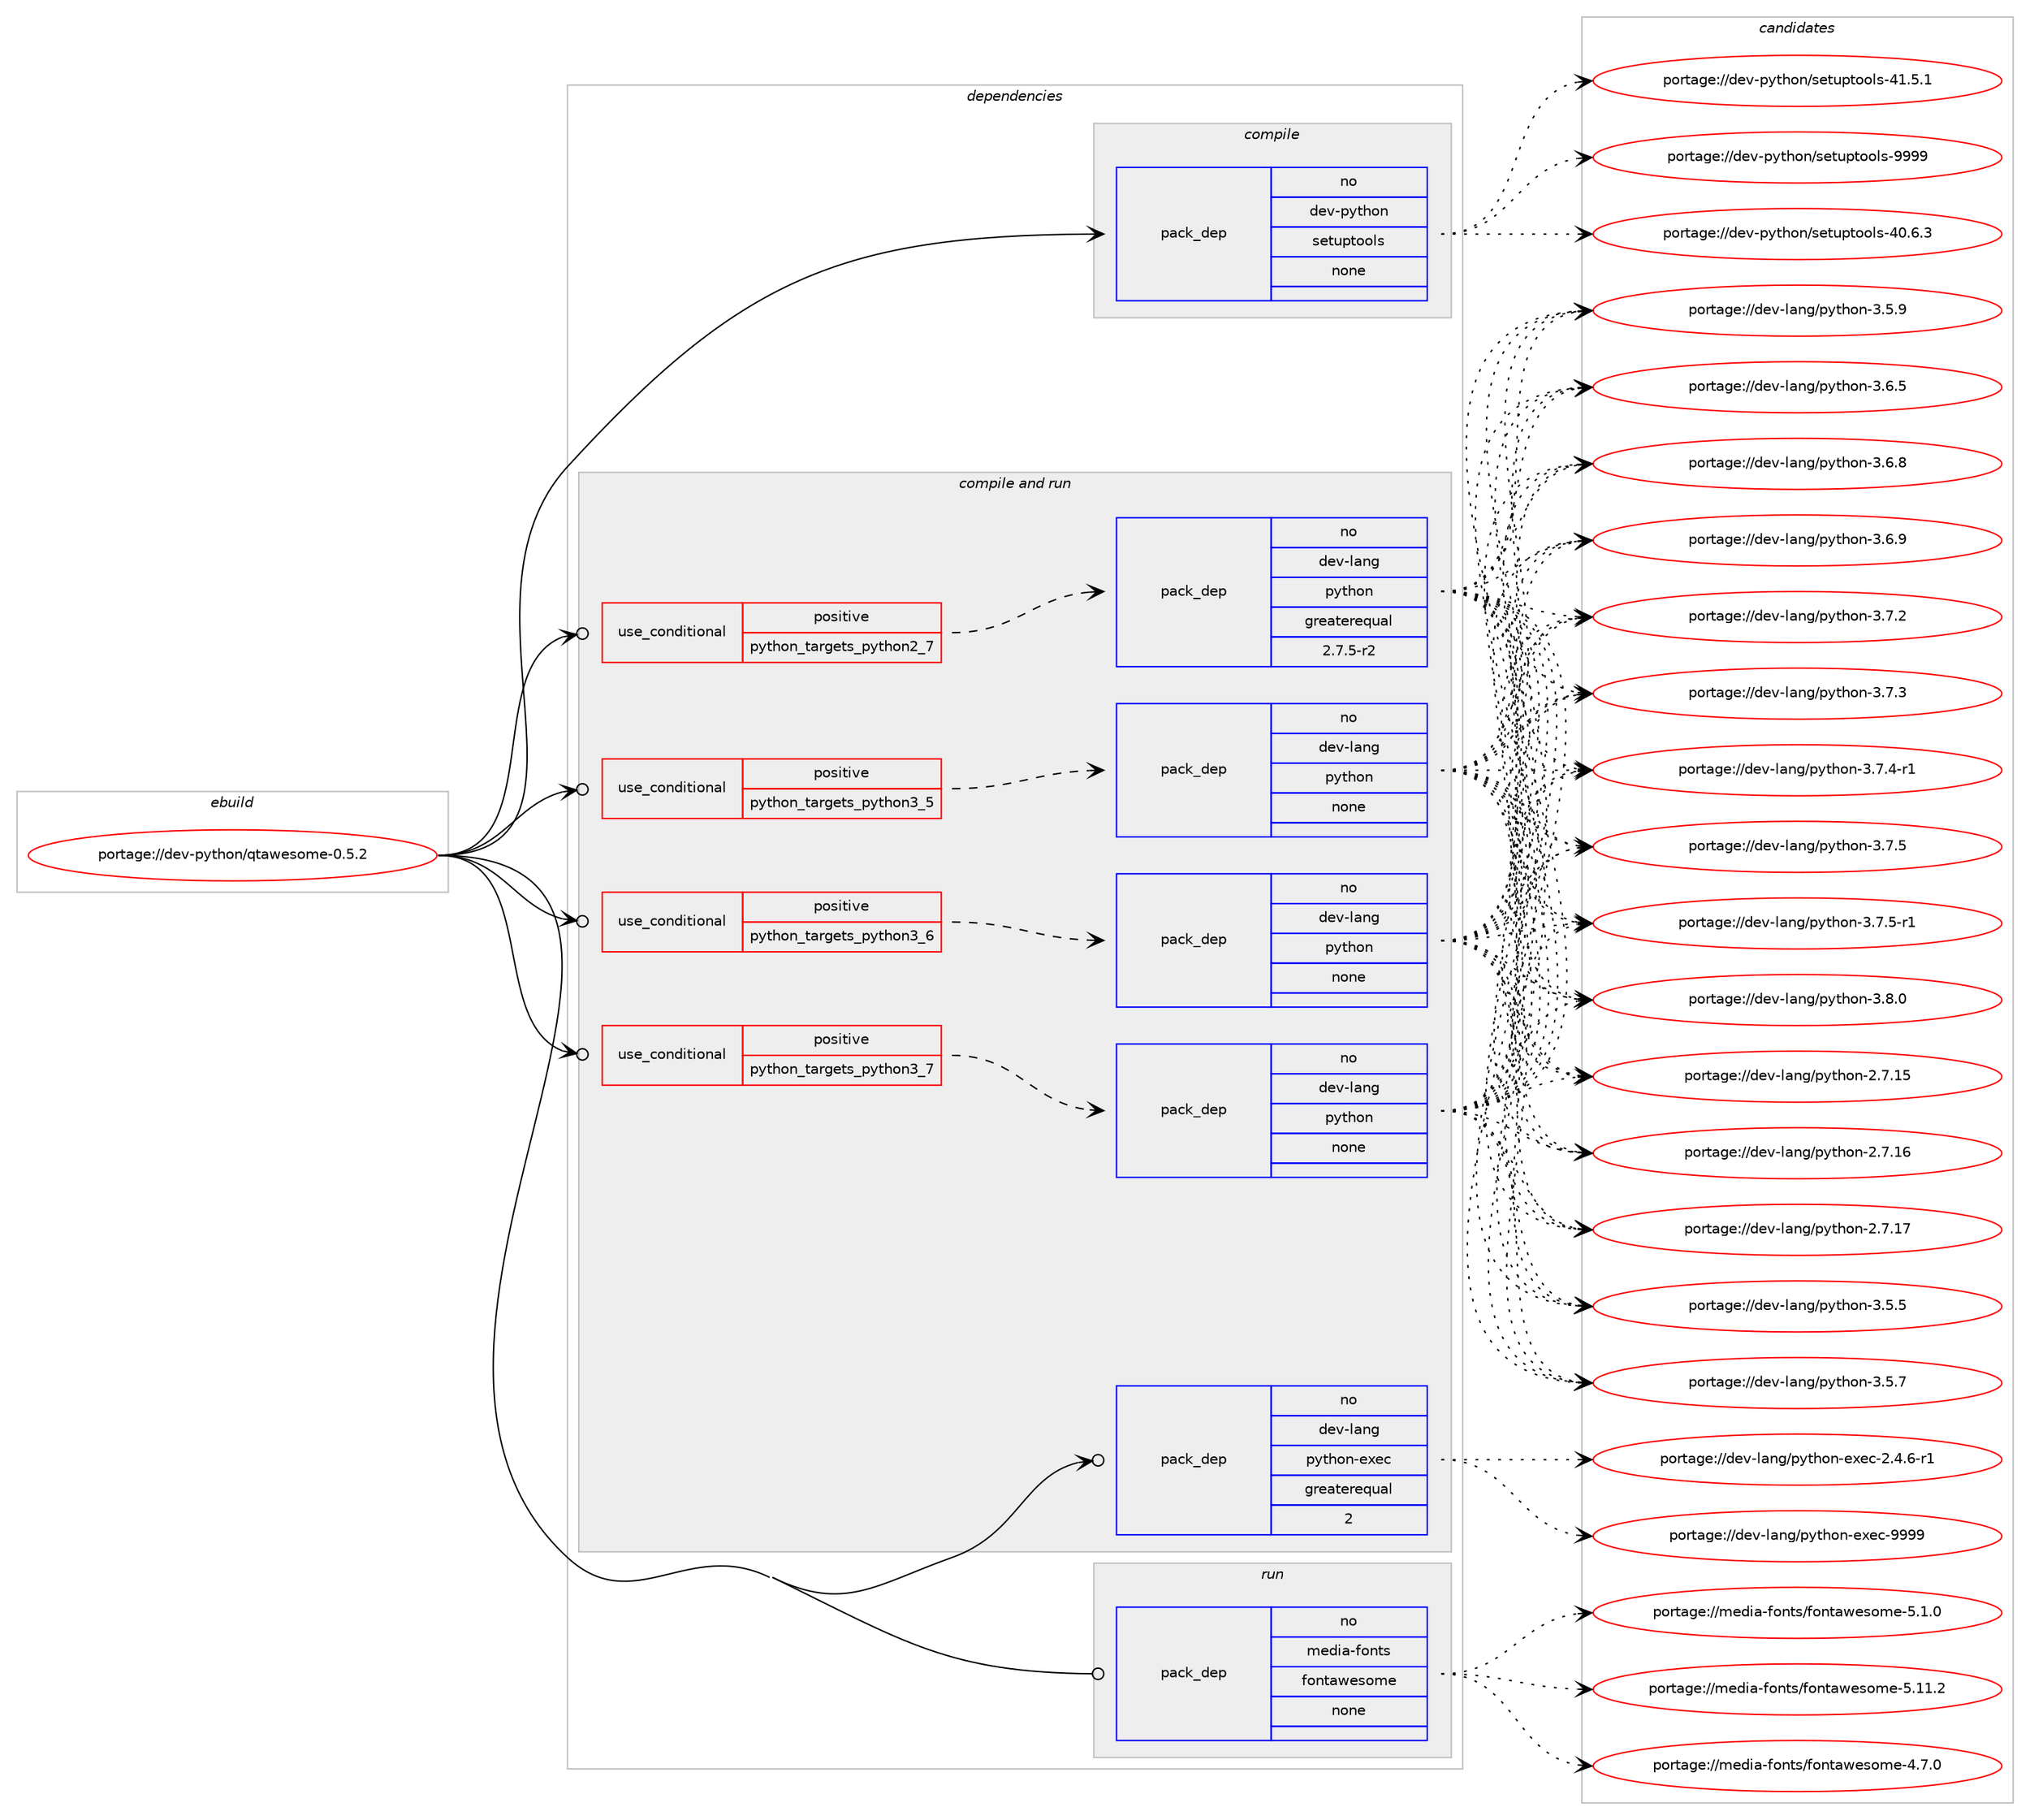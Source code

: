 digraph prolog {

# *************
# Graph options
# *************

newrank=true;
concentrate=true;
compound=true;
graph [rankdir=LR,fontname=Helvetica,fontsize=10,ranksep=1.5];#, ranksep=2.5, nodesep=0.2];
edge  [arrowhead=vee];
node  [fontname=Helvetica,fontsize=10];

# **********
# The ebuild
# **********

subgraph cluster_leftcol {
color=gray;
rank=same;
label=<<i>ebuild</i>>;
id [label="portage://dev-python/qtawesome-0.5.2", color=red, width=4, href="../dev-python/qtawesome-0.5.2.svg"];
}

# ****************
# The dependencies
# ****************

subgraph cluster_midcol {
color=gray;
label=<<i>dependencies</i>>;
subgraph cluster_compile {
fillcolor="#eeeeee";
style=filled;
label=<<i>compile</i>>;
subgraph pack128266 {
dependency169313 [label=<<TABLE BORDER="0" CELLBORDER="1" CELLSPACING="0" CELLPADDING="4" WIDTH="220"><TR><TD ROWSPAN="6" CELLPADDING="30">pack_dep</TD></TR><TR><TD WIDTH="110">no</TD></TR><TR><TD>dev-python</TD></TR><TR><TD>setuptools</TD></TR><TR><TD>none</TD></TR><TR><TD></TD></TR></TABLE>>, shape=none, color=blue];
}
id:e -> dependency169313:w [weight=20,style="solid",arrowhead="vee"];
}
subgraph cluster_compileandrun {
fillcolor="#eeeeee";
style=filled;
label=<<i>compile and run</i>>;
subgraph cond37647 {
dependency169314 [label=<<TABLE BORDER="0" CELLBORDER="1" CELLSPACING="0" CELLPADDING="4"><TR><TD ROWSPAN="3" CELLPADDING="10">use_conditional</TD></TR><TR><TD>positive</TD></TR><TR><TD>python_targets_python2_7</TD></TR></TABLE>>, shape=none, color=red];
subgraph pack128267 {
dependency169315 [label=<<TABLE BORDER="0" CELLBORDER="1" CELLSPACING="0" CELLPADDING="4" WIDTH="220"><TR><TD ROWSPAN="6" CELLPADDING="30">pack_dep</TD></TR><TR><TD WIDTH="110">no</TD></TR><TR><TD>dev-lang</TD></TR><TR><TD>python</TD></TR><TR><TD>greaterequal</TD></TR><TR><TD>2.7.5-r2</TD></TR></TABLE>>, shape=none, color=blue];
}
dependency169314:e -> dependency169315:w [weight=20,style="dashed",arrowhead="vee"];
}
id:e -> dependency169314:w [weight=20,style="solid",arrowhead="odotvee"];
subgraph cond37648 {
dependency169316 [label=<<TABLE BORDER="0" CELLBORDER="1" CELLSPACING="0" CELLPADDING="4"><TR><TD ROWSPAN="3" CELLPADDING="10">use_conditional</TD></TR><TR><TD>positive</TD></TR><TR><TD>python_targets_python3_5</TD></TR></TABLE>>, shape=none, color=red];
subgraph pack128268 {
dependency169317 [label=<<TABLE BORDER="0" CELLBORDER="1" CELLSPACING="0" CELLPADDING="4" WIDTH="220"><TR><TD ROWSPAN="6" CELLPADDING="30">pack_dep</TD></TR><TR><TD WIDTH="110">no</TD></TR><TR><TD>dev-lang</TD></TR><TR><TD>python</TD></TR><TR><TD>none</TD></TR><TR><TD></TD></TR></TABLE>>, shape=none, color=blue];
}
dependency169316:e -> dependency169317:w [weight=20,style="dashed",arrowhead="vee"];
}
id:e -> dependency169316:w [weight=20,style="solid",arrowhead="odotvee"];
subgraph cond37649 {
dependency169318 [label=<<TABLE BORDER="0" CELLBORDER="1" CELLSPACING="0" CELLPADDING="4"><TR><TD ROWSPAN="3" CELLPADDING="10">use_conditional</TD></TR><TR><TD>positive</TD></TR><TR><TD>python_targets_python3_6</TD></TR></TABLE>>, shape=none, color=red];
subgraph pack128269 {
dependency169319 [label=<<TABLE BORDER="0" CELLBORDER="1" CELLSPACING="0" CELLPADDING="4" WIDTH="220"><TR><TD ROWSPAN="6" CELLPADDING="30">pack_dep</TD></TR><TR><TD WIDTH="110">no</TD></TR><TR><TD>dev-lang</TD></TR><TR><TD>python</TD></TR><TR><TD>none</TD></TR><TR><TD></TD></TR></TABLE>>, shape=none, color=blue];
}
dependency169318:e -> dependency169319:w [weight=20,style="dashed",arrowhead="vee"];
}
id:e -> dependency169318:w [weight=20,style="solid",arrowhead="odotvee"];
subgraph cond37650 {
dependency169320 [label=<<TABLE BORDER="0" CELLBORDER="1" CELLSPACING="0" CELLPADDING="4"><TR><TD ROWSPAN="3" CELLPADDING="10">use_conditional</TD></TR><TR><TD>positive</TD></TR><TR><TD>python_targets_python3_7</TD></TR></TABLE>>, shape=none, color=red];
subgraph pack128270 {
dependency169321 [label=<<TABLE BORDER="0" CELLBORDER="1" CELLSPACING="0" CELLPADDING="4" WIDTH="220"><TR><TD ROWSPAN="6" CELLPADDING="30">pack_dep</TD></TR><TR><TD WIDTH="110">no</TD></TR><TR><TD>dev-lang</TD></TR><TR><TD>python</TD></TR><TR><TD>none</TD></TR><TR><TD></TD></TR></TABLE>>, shape=none, color=blue];
}
dependency169320:e -> dependency169321:w [weight=20,style="dashed",arrowhead="vee"];
}
id:e -> dependency169320:w [weight=20,style="solid",arrowhead="odotvee"];
subgraph pack128271 {
dependency169322 [label=<<TABLE BORDER="0" CELLBORDER="1" CELLSPACING="0" CELLPADDING="4" WIDTH="220"><TR><TD ROWSPAN="6" CELLPADDING="30">pack_dep</TD></TR><TR><TD WIDTH="110">no</TD></TR><TR><TD>dev-lang</TD></TR><TR><TD>python-exec</TD></TR><TR><TD>greaterequal</TD></TR><TR><TD>2</TD></TR></TABLE>>, shape=none, color=blue];
}
id:e -> dependency169322:w [weight=20,style="solid",arrowhead="odotvee"];
}
subgraph cluster_run {
fillcolor="#eeeeee";
style=filled;
label=<<i>run</i>>;
subgraph pack128272 {
dependency169323 [label=<<TABLE BORDER="0" CELLBORDER="1" CELLSPACING="0" CELLPADDING="4" WIDTH="220"><TR><TD ROWSPAN="6" CELLPADDING="30">pack_dep</TD></TR><TR><TD WIDTH="110">no</TD></TR><TR><TD>media-fonts</TD></TR><TR><TD>fontawesome</TD></TR><TR><TD>none</TD></TR><TR><TD></TD></TR></TABLE>>, shape=none, color=blue];
}
id:e -> dependency169323:w [weight=20,style="solid",arrowhead="odot"];
}
}

# **************
# The candidates
# **************

subgraph cluster_choices {
rank=same;
color=gray;
label=<<i>candidates</i>>;

subgraph choice128266 {
color=black;
nodesep=1;
choiceportage100101118451121211161041111104711510111611711211611111110811545524846544651 [label="portage://dev-python/setuptools-40.6.3", color=red, width=4,href="../dev-python/setuptools-40.6.3.svg"];
choiceportage100101118451121211161041111104711510111611711211611111110811545524946534649 [label="portage://dev-python/setuptools-41.5.1", color=red, width=4,href="../dev-python/setuptools-41.5.1.svg"];
choiceportage10010111845112121116104111110471151011161171121161111111081154557575757 [label="portage://dev-python/setuptools-9999", color=red, width=4,href="../dev-python/setuptools-9999.svg"];
dependency169313:e -> choiceportage100101118451121211161041111104711510111611711211611111110811545524846544651:w [style=dotted,weight="100"];
dependency169313:e -> choiceportage100101118451121211161041111104711510111611711211611111110811545524946534649:w [style=dotted,weight="100"];
dependency169313:e -> choiceportage10010111845112121116104111110471151011161171121161111111081154557575757:w [style=dotted,weight="100"];
}
subgraph choice128267 {
color=black;
nodesep=1;
choiceportage10010111845108971101034711212111610411111045504655464953 [label="portage://dev-lang/python-2.7.15", color=red, width=4,href="../dev-lang/python-2.7.15.svg"];
choiceportage10010111845108971101034711212111610411111045504655464954 [label="portage://dev-lang/python-2.7.16", color=red, width=4,href="../dev-lang/python-2.7.16.svg"];
choiceportage10010111845108971101034711212111610411111045504655464955 [label="portage://dev-lang/python-2.7.17", color=red, width=4,href="../dev-lang/python-2.7.17.svg"];
choiceportage100101118451089711010347112121116104111110455146534653 [label="portage://dev-lang/python-3.5.5", color=red, width=4,href="../dev-lang/python-3.5.5.svg"];
choiceportage100101118451089711010347112121116104111110455146534655 [label="portage://dev-lang/python-3.5.7", color=red, width=4,href="../dev-lang/python-3.5.7.svg"];
choiceportage100101118451089711010347112121116104111110455146534657 [label="portage://dev-lang/python-3.5.9", color=red, width=4,href="../dev-lang/python-3.5.9.svg"];
choiceportage100101118451089711010347112121116104111110455146544653 [label="portage://dev-lang/python-3.6.5", color=red, width=4,href="../dev-lang/python-3.6.5.svg"];
choiceportage100101118451089711010347112121116104111110455146544656 [label="portage://dev-lang/python-3.6.8", color=red, width=4,href="../dev-lang/python-3.6.8.svg"];
choiceportage100101118451089711010347112121116104111110455146544657 [label="portage://dev-lang/python-3.6.9", color=red, width=4,href="../dev-lang/python-3.6.9.svg"];
choiceportage100101118451089711010347112121116104111110455146554650 [label="portage://dev-lang/python-3.7.2", color=red, width=4,href="../dev-lang/python-3.7.2.svg"];
choiceportage100101118451089711010347112121116104111110455146554651 [label="portage://dev-lang/python-3.7.3", color=red, width=4,href="../dev-lang/python-3.7.3.svg"];
choiceportage1001011184510897110103471121211161041111104551465546524511449 [label="portage://dev-lang/python-3.7.4-r1", color=red, width=4,href="../dev-lang/python-3.7.4-r1.svg"];
choiceportage100101118451089711010347112121116104111110455146554653 [label="portage://dev-lang/python-3.7.5", color=red, width=4,href="../dev-lang/python-3.7.5.svg"];
choiceportage1001011184510897110103471121211161041111104551465546534511449 [label="portage://dev-lang/python-3.7.5-r1", color=red, width=4,href="../dev-lang/python-3.7.5-r1.svg"];
choiceportage100101118451089711010347112121116104111110455146564648 [label="portage://dev-lang/python-3.8.0", color=red, width=4,href="../dev-lang/python-3.8.0.svg"];
dependency169315:e -> choiceportage10010111845108971101034711212111610411111045504655464953:w [style=dotted,weight="100"];
dependency169315:e -> choiceportage10010111845108971101034711212111610411111045504655464954:w [style=dotted,weight="100"];
dependency169315:e -> choiceportage10010111845108971101034711212111610411111045504655464955:w [style=dotted,weight="100"];
dependency169315:e -> choiceportage100101118451089711010347112121116104111110455146534653:w [style=dotted,weight="100"];
dependency169315:e -> choiceportage100101118451089711010347112121116104111110455146534655:w [style=dotted,weight="100"];
dependency169315:e -> choiceportage100101118451089711010347112121116104111110455146534657:w [style=dotted,weight="100"];
dependency169315:e -> choiceportage100101118451089711010347112121116104111110455146544653:w [style=dotted,weight="100"];
dependency169315:e -> choiceportage100101118451089711010347112121116104111110455146544656:w [style=dotted,weight="100"];
dependency169315:e -> choiceportage100101118451089711010347112121116104111110455146544657:w [style=dotted,weight="100"];
dependency169315:e -> choiceportage100101118451089711010347112121116104111110455146554650:w [style=dotted,weight="100"];
dependency169315:e -> choiceportage100101118451089711010347112121116104111110455146554651:w [style=dotted,weight="100"];
dependency169315:e -> choiceportage1001011184510897110103471121211161041111104551465546524511449:w [style=dotted,weight="100"];
dependency169315:e -> choiceportage100101118451089711010347112121116104111110455146554653:w [style=dotted,weight="100"];
dependency169315:e -> choiceportage1001011184510897110103471121211161041111104551465546534511449:w [style=dotted,weight="100"];
dependency169315:e -> choiceportage100101118451089711010347112121116104111110455146564648:w [style=dotted,weight="100"];
}
subgraph choice128268 {
color=black;
nodesep=1;
choiceportage10010111845108971101034711212111610411111045504655464953 [label="portage://dev-lang/python-2.7.15", color=red, width=4,href="../dev-lang/python-2.7.15.svg"];
choiceportage10010111845108971101034711212111610411111045504655464954 [label="portage://dev-lang/python-2.7.16", color=red, width=4,href="../dev-lang/python-2.7.16.svg"];
choiceportage10010111845108971101034711212111610411111045504655464955 [label="portage://dev-lang/python-2.7.17", color=red, width=4,href="../dev-lang/python-2.7.17.svg"];
choiceportage100101118451089711010347112121116104111110455146534653 [label="portage://dev-lang/python-3.5.5", color=red, width=4,href="../dev-lang/python-3.5.5.svg"];
choiceportage100101118451089711010347112121116104111110455146534655 [label="portage://dev-lang/python-3.5.7", color=red, width=4,href="../dev-lang/python-3.5.7.svg"];
choiceportage100101118451089711010347112121116104111110455146534657 [label="portage://dev-lang/python-3.5.9", color=red, width=4,href="../dev-lang/python-3.5.9.svg"];
choiceportage100101118451089711010347112121116104111110455146544653 [label="portage://dev-lang/python-3.6.5", color=red, width=4,href="../dev-lang/python-3.6.5.svg"];
choiceportage100101118451089711010347112121116104111110455146544656 [label="portage://dev-lang/python-3.6.8", color=red, width=4,href="../dev-lang/python-3.6.8.svg"];
choiceportage100101118451089711010347112121116104111110455146544657 [label="portage://dev-lang/python-3.6.9", color=red, width=4,href="../dev-lang/python-3.6.9.svg"];
choiceportage100101118451089711010347112121116104111110455146554650 [label="portage://dev-lang/python-3.7.2", color=red, width=4,href="../dev-lang/python-3.7.2.svg"];
choiceportage100101118451089711010347112121116104111110455146554651 [label="portage://dev-lang/python-3.7.3", color=red, width=4,href="../dev-lang/python-3.7.3.svg"];
choiceportage1001011184510897110103471121211161041111104551465546524511449 [label="portage://dev-lang/python-3.7.4-r1", color=red, width=4,href="../dev-lang/python-3.7.4-r1.svg"];
choiceportage100101118451089711010347112121116104111110455146554653 [label="portage://dev-lang/python-3.7.5", color=red, width=4,href="../dev-lang/python-3.7.5.svg"];
choiceportage1001011184510897110103471121211161041111104551465546534511449 [label="portage://dev-lang/python-3.7.5-r1", color=red, width=4,href="../dev-lang/python-3.7.5-r1.svg"];
choiceportage100101118451089711010347112121116104111110455146564648 [label="portage://dev-lang/python-3.8.0", color=red, width=4,href="../dev-lang/python-3.8.0.svg"];
dependency169317:e -> choiceportage10010111845108971101034711212111610411111045504655464953:w [style=dotted,weight="100"];
dependency169317:e -> choiceportage10010111845108971101034711212111610411111045504655464954:w [style=dotted,weight="100"];
dependency169317:e -> choiceportage10010111845108971101034711212111610411111045504655464955:w [style=dotted,weight="100"];
dependency169317:e -> choiceportage100101118451089711010347112121116104111110455146534653:w [style=dotted,weight="100"];
dependency169317:e -> choiceportage100101118451089711010347112121116104111110455146534655:w [style=dotted,weight="100"];
dependency169317:e -> choiceportage100101118451089711010347112121116104111110455146534657:w [style=dotted,weight="100"];
dependency169317:e -> choiceportage100101118451089711010347112121116104111110455146544653:w [style=dotted,weight="100"];
dependency169317:e -> choiceportage100101118451089711010347112121116104111110455146544656:w [style=dotted,weight="100"];
dependency169317:e -> choiceportage100101118451089711010347112121116104111110455146544657:w [style=dotted,weight="100"];
dependency169317:e -> choiceportage100101118451089711010347112121116104111110455146554650:w [style=dotted,weight="100"];
dependency169317:e -> choiceportage100101118451089711010347112121116104111110455146554651:w [style=dotted,weight="100"];
dependency169317:e -> choiceportage1001011184510897110103471121211161041111104551465546524511449:w [style=dotted,weight="100"];
dependency169317:e -> choiceportage100101118451089711010347112121116104111110455146554653:w [style=dotted,weight="100"];
dependency169317:e -> choiceportage1001011184510897110103471121211161041111104551465546534511449:w [style=dotted,weight="100"];
dependency169317:e -> choiceportage100101118451089711010347112121116104111110455146564648:w [style=dotted,weight="100"];
}
subgraph choice128269 {
color=black;
nodesep=1;
choiceportage10010111845108971101034711212111610411111045504655464953 [label="portage://dev-lang/python-2.7.15", color=red, width=4,href="../dev-lang/python-2.7.15.svg"];
choiceportage10010111845108971101034711212111610411111045504655464954 [label="portage://dev-lang/python-2.7.16", color=red, width=4,href="../dev-lang/python-2.7.16.svg"];
choiceportage10010111845108971101034711212111610411111045504655464955 [label="portage://dev-lang/python-2.7.17", color=red, width=4,href="../dev-lang/python-2.7.17.svg"];
choiceportage100101118451089711010347112121116104111110455146534653 [label="portage://dev-lang/python-3.5.5", color=red, width=4,href="../dev-lang/python-3.5.5.svg"];
choiceportage100101118451089711010347112121116104111110455146534655 [label="portage://dev-lang/python-3.5.7", color=red, width=4,href="../dev-lang/python-3.5.7.svg"];
choiceportage100101118451089711010347112121116104111110455146534657 [label="portage://dev-lang/python-3.5.9", color=red, width=4,href="../dev-lang/python-3.5.9.svg"];
choiceportage100101118451089711010347112121116104111110455146544653 [label="portage://dev-lang/python-3.6.5", color=red, width=4,href="../dev-lang/python-3.6.5.svg"];
choiceportage100101118451089711010347112121116104111110455146544656 [label="portage://dev-lang/python-3.6.8", color=red, width=4,href="../dev-lang/python-3.6.8.svg"];
choiceportage100101118451089711010347112121116104111110455146544657 [label="portage://dev-lang/python-3.6.9", color=red, width=4,href="../dev-lang/python-3.6.9.svg"];
choiceportage100101118451089711010347112121116104111110455146554650 [label="portage://dev-lang/python-3.7.2", color=red, width=4,href="../dev-lang/python-3.7.2.svg"];
choiceportage100101118451089711010347112121116104111110455146554651 [label="portage://dev-lang/python-3.7.3", color=red, width=4,href="../dev-lang/python-3.7.3.svg"];
choiceportage1001011184510897110103471121211161041111104551465546524511449 [label="portage://dev-lang/python-3.7.4-r1", color=red, width=4,href="../dev-lang/python-3.7.4-r1.svg"];
choiceportage100101118451089711010347112121116104111110455146554653 [label="portage://dev-lang/python-3.7.5", color=red, width=4,href="../dev-lang/python-3.7.5.svg"];
choiceportage1001011184510897110103471121211161041111104551465546534511449 [label="portage://dev-lang/python-3.7.5-r1", color=red, width=4,href="../dev-lang/python-3.7.5-r1.svg"];
choiceportage100101118451089711010347112121116104111110455146564648 [label="portage://dev-lang/python-3.8.0", color=red, width=4,href="../dev-lang/python-3.8.0.svg"];
dependency169319:e -> choiceportage10010111845108971101034711212111610411111045504655464953:w [style=dotted,weight="100"];
dependency169319:e -> choiceportage10010111845108971101034711212111610411111045504655464954:w [style=dotted,weight="100"];
dependency169319:e -> choiceportage10010111845108971101034711212111610411111045504655464955:w [style=dotted,weight="100"];
dependency169319:e -> choiceportage100101118451089711010347112121116104111110455146534653:w [style=dotted,weight="100"];
dependency169319:e -> choiceportage100101118451089711010347112121116104111110455146534655:w [style=dotted,weight="100"];
dependency169319:e -> choiceportage100101118451089711010347112121116104111110455146534657:w [style=dotted,weight="100"];
dependency169319:e -> choiceportage100101118451089711010347112121116104111110455146544653:w [style=dotted,weight="100"];
dependency169319:e -> choiceportage100101118451089711010347112121116104111110455146544656:w [style=dotted,weight="100"];
dependency169319:e -> choiceportage100101118451089711010347112121116104111110455146544657:w [style=dotted,weight="100"];
dependency169319:e -> choiceportage100101118451089711010347112121116104111110455146554650:w [style=dotted,weight="100"];
dependency169319:e -> choiceportage100101118451089711010347112121116104111110455146554651:w [style=dotted,weight="100"];
dependency169319:e -> choiceportage1001011184510897110103471121211161041111104551465546524511449:w [style=dotted,weight="100"];
dependency169319:e -> choiceportage100101118451089711010347112121116104111110455146554653:w [style=dotted,weight="100"];
dependency169319:e -> choiceportage1001011184510897110103471121211161041111104551465546534511449:w [style=dotted,weight="100"];
dependency169319:e -> choiceportage100101118451089711010347112121116104111110455146564648:w [style=dotted,weight="100"];
}
subgraph choice128270 {
color=black;
nodesep=1;
choiceportage10010111845108971101034711212111610411111045504655464953 [label="portage://dev-lang/python-2.7.15", color=red, width=4,href="../dev-lang/python-2.7.15.svg"];
choiceportage10010111845108971101034711212111610411111045504655464954 [label="portage://dev-lang/python-2.7.16", color=red, width=4,href="../dev-lang/python-2.7.16.svg"];
choiceportage10010111845108971101034711212111610411111045504655464955 [label="portage://dev-lang/python-2.7.17", color=red, width=4,href="../dev-lang/python-2.7.17.svg"];
choiceportage100101118451089711010347112121116104111110455146534653 [label="portage://dev-lang/python-3.5.5", color=red, width=4,href="../dev-lang/python-3.5.5.svg"];
choiceportage100101118451089711010347112121116104111110455146534655 [label="portage://dev-lang/python-3.5.7", color=red, width=4,href="../dev-lang/python-3.5.7.svg"];
choiceportage100101118451089711010347112121116104111110455146534657 [label="portage://dev-lang/python-3.5.9", color=red, width=4,href="../dev-lang/python-3.5.9.svg"];
choiceportage100101118451089711010347112121116104111110455146544653 [label="portage://dev-lang/python-3.6.5", color=red, width=4,href="../dev-lang/python-3.6.5.svg"];
choiceportage100101118451089711010347112121116104111110455146544656 [label="portage://dev-lang/python-3.6.8", color=red, width=4,href="../dev-lang/python-3.6.8.svg"];
choiceportage100101118451089711010347112121116104111110455146544657 [label="portage://dev-lang/python-3.6.9", color=red, width=4,href="../dev-lang/python-3.6.9.svg"];
choiceportage100101118451089711010347112121116104111110455146554650 [label="portage://dev-lang/python-3.7.2", color=red, width=4,href="../dev-lang/python-3.7.2.svg"];
choiceportage100101118451089711010347112121116104111110455146554651 [label="portage://dev-lang/python-3.7.3", color=red, width=4,href="../dev-lang/python-3.7.3.svg"];
choiceportage1001011184510897110103471121211161041111104551465546524511449 [label="portage://dev-lang/python-3.7.4-r1", color=red, width=4,href="../dev-lang/python-3.7.4-r1.svg"];
choiceportage100101118451089711010347112121116104111110455146554653 [label="portage://dev-lang/python-3.7.5", color=red, width=4,href="../dev-lang/python-3.7.5.svg"];
choiceportage1001011184510897110103471121211161041111104551465546534511449 [label="portage://dev-lang/python-3.7.5-r1", color=red, width=4,href="../dev-lang/python-3.7.5-r1.svg"];
choiceportage100101118451089711010347112121116104111110455146564648 [label="portage://dev-lang/python-3.8.0", color=red, width=4,href="../dev-lang/python-3.8.0.svg"];
dependency169321:e -> choiceportage10010111845108971101034711212111610411111045504655464953:w [style=dotted,weight="100"];
dependency169321:e -> choiceportage10010111845108971101034711212111610411111045504655464954:w [style=dotted,weight="100"];
dependency169321:e -> choiceportage10010111845108971101034711212111610411111045504655464955:w [style=dotted,weight="100"];
dependency169321:e -> choiceportage100101118451089711010347112121116104111110455146534653:w [style=dotted,weight="100"];
dependency169321:e -> choiceportage100101118451089711010347112121116104111110455146534655:w [style=dotted,weight="100"];
dependency169321:e -> choiceportage100101118451089711010347112121116104111110455146534657:w [style=dotted,weight="100"];
dependency169321:e -> choiceportage100101118451089711010347112121116104111110455146544653:w [style=dotted,weight="100"];
dependency169321:e -> choiceportage100101118451089711010347112121116104111110455146544656:w [style=dotted,weight="100"];
dependency169321:e -> choiceportage100101118451089711010347112121116104111110455146544657:w [style=dotted,weight="100"];
dependency169321:e -> choiceportage100101118451089711010347112121116104111110455146554650:w [style=dotted,weight="100"];
dependency169321:e -> choiceportage100101118451089711010347112121116104111110455146554651:w [style=dotted,weight="100"];
dependency169321:e -> choiceportage1001011184510897110103471121211161041111104551465546524511449:w [style=dotted,weight="100"];
dependency169321:e -> choiceportage100101118451089711010347112121116104111110455146554653:w [style=dotted,weight="100"];
dependency169321:e -> choiceportage1001011184510897110103471121211161041111104551465546534511449:w [style=dotted,weight="100"];
dependency169321:e -> choiceportage100101118451089711010347112121116104111110455146564648:w [style=dotted,weight="100"];
}
subgraph choice128271 {
color=black;
nodesep=1;
choiceportage10010111845108971101034711212111610411111045101120101994550465246544511449 [label="portage://dev-lang/python-exec-2.4.6-r1", color=red, width=4,href="../dev-lang/python-exec-2.4.6-r1.svg"];
choiceportage10010111845108971101034711212111610411111045101120101994557575757 [label="portage://dev-lang/python-exec-9999", color=red, width=4,href="../dev-lang/python-exec-9999.svg"];
dependency169322:e -> choiceportage10010111845108971101034711212111610411111045101120101994550465246544511449:w [style=dotted,weight="100"];
dependency169322:e -> choiceportage10010111845108971101034711212111610411111045101120101994557575757:w [style=dotted,weight="100"];
}
subgraph choice128272 {
color=black;
nodesep=1;
choiceportage10910110010597451021111101161154710211111011697119101115111109101455246554648 [label="portage://media-fonts/fontawesome-4.7.0", color=red, width=4,href="../media-fonts/fontawesome-4.7.0.svg"];
choiceportage10910110010597451021111101161154710211111011697119101115111109101455346494648 [label="portage://media-fonts/fontawesome-5.1.0", color=red, width=4,href="../media-fonts/fontawesome-5.1.0.svg"];
choiceportage1091011001059745102111110116115471021111101169711910111511110910145534649494650 [label="portage://media-fonts/fontawesome-5.11.2", color=red, width=4,href="../media-fonts/fontawesome-5.11.2.svg"];
dependency169323:e -> choiceportage10910110010597451021111101161154710211111011697119101115111109101455246554648:w [style=dotted,weight="100"];
dependency169323:e -> choiceportage10910110010597451021111101161154710211111011697119101115111109101455346494648:w [style=dotted,weight="100"];
dependency169323:e -> choiceportage1091011001059745102111110116115471021111101169711910111511110910145534649494650:w [style=dotted,weight="100"];
}
}

}
